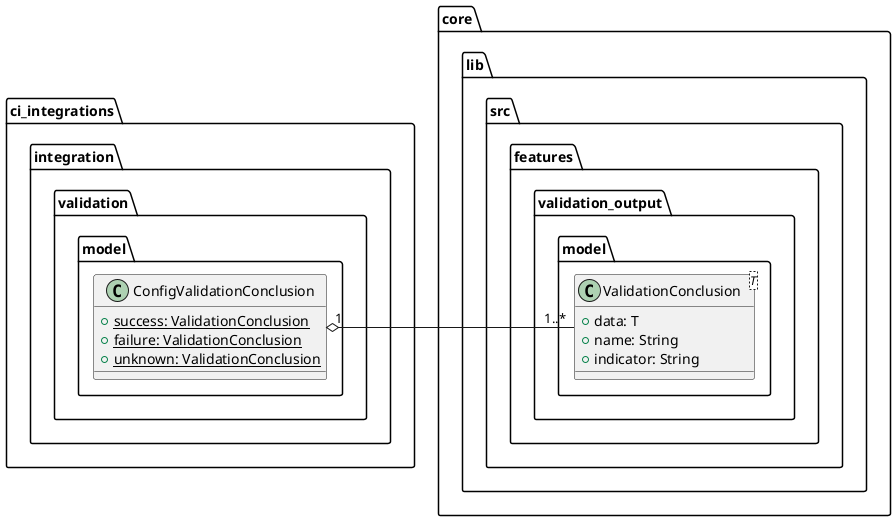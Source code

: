 @startuml ci_integrations_validator_class_diagram

package core.lib.src.features.validation_output.model {
    class ValidationConclusion<T> {
        + data: T
        + name: String
        + indicator: String
    }
}

package ci_integrations.integration.validation.model {
    class ConfigValidationConclusion {
        + {static} success: ValidationConclusion
        + {static} failure: ValidationConclusion
        + {static} unknown: ValidationConclusion
    }
}

ValidationConclusion "1..*" -left-o "1" ConfigValidationConclusion

@enduml
